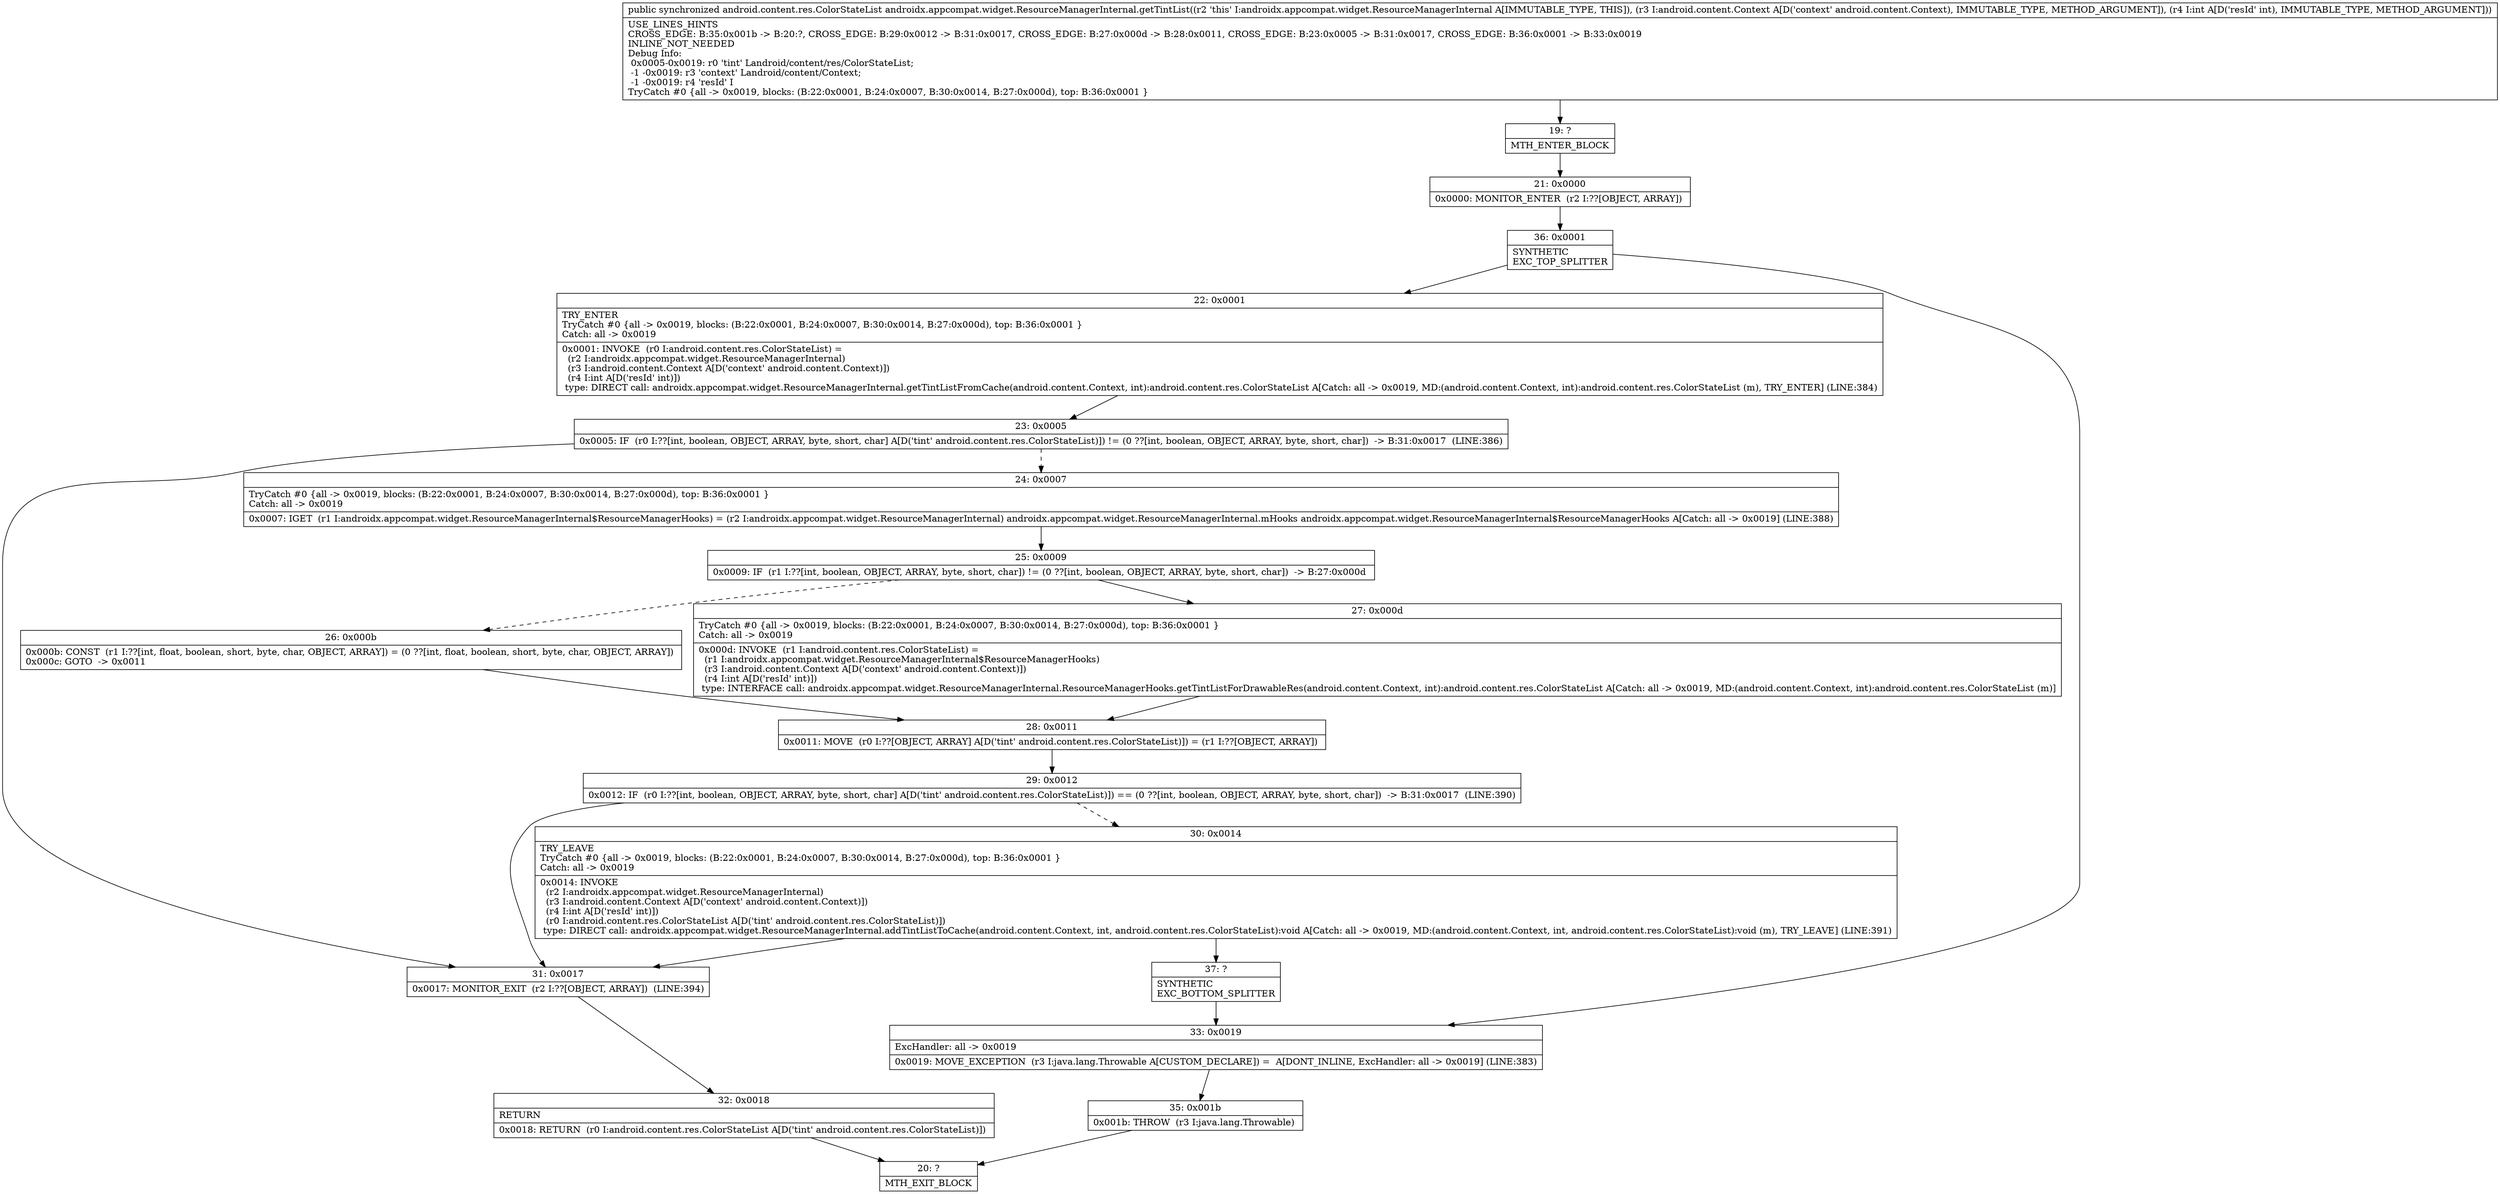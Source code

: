 digraph "CFG forandroidx.appcompat.widget.ResourceManagerInternal.getTintList(Landroid\/content\/Context;I)Landroid\/content\/res\/ColorStateList;" {
Node_19 [shape=record,label="{19\:\ ?|MTH_ENTER_BLOCK\l}"];
Node_21 [shape=record,label="{21\:\ 0x0000|0x0000: MONITOR_ENTER  (r2 I:??[OBJECT, ARRAY]) \l}"];
Node_36 [shape=record,label="{36\:\ 0x0001|SYNTHETIC\lEXC_TOP_SPLITTER\l}"];
Node_22 [shape=record,label="{22\:\ 0x0001|TRY_ENTER\lTryCatch #0 \{all \-\> 0x0019, blocks: (B:22:0x0001, B:24:0x0007, B:30:0x0014, B:27:0x000d), top: B:36:0x0001 \}\lCatch: all \-\> 0x0019\l|0x0001: INVOKE  (r0 I:android.content.res.ColorStateList) = \l  (r2 I:androidx.appcompat.widget.ResourceManagerInternal)\l  (r3 I:android.content.Context A[D('context' android.content.Context)])\l  (r4 I:int A[D('resId' int)])\l type: DIRECT call: androidx.appcompat.widget.ResourceManagerInternal.getTintListFromCache(android.content.Context, int):android.content.res.ColorStateList A[Catch: all \-\> 0x0019, MD:(android.content.Context, int):android.content.res.ColorStateList (m), TRY_ENTER] (LINE:384)\l}"];
Node_23 [shape=record,label="{23\:\ 0x0005|0x0005: IF  (r0 I:??[int, boolean, OBJECT, ARRAY, byte, short, char] A[D('tint' android.content.res.ColorStateList)]) != (0 ??[int, boolean, OBJECT, ARRAY, byte, short, char])  \-\> B:31:0x0017  (LINE:386)\l}"];
Node_24 [shape=record,label="{24\:\ 0x0007|TryCatch #0 \{all \-\> 0x0019, blocks: (B:22:0x0001, B:24:0x0007, B:30:0x0014, B:27:0x000d), top: B:36:0x0001 \}\lCatch: all \-\> 0x0019\l|0x0007: IGET  (r1 I:androidx.appcompat.widget.ResourceManagerInternal$ResourceManagerHooks) = (r2 I:androidx.appcompat.widget.ResourceManagerInternal) androidx.appcompat.widget.ResourceManagerInternal.mHooks androidx.appcompat.widget.ResourceManagerInternal$ResourceManagerHooks A[Catch: all \-\> 0x0019] (LINE:388)\l}"];
Node_25 [shape=record,label="{25\:\ 0x0009|0x0009: IF  (r1 I:??[int, boolean, OBJECT, ARRAY, byte, short, char]) != (0 ??[int, boolean, OBJECT, ARRAY, byte, short, char])  \-\> B:27:0x000d \l}"];
Node_26 [shape=record,label="{26\:\ 0x000b|0x000b: CONST  (r1 I:??[int, float, boolean, short, byte, char, OBJECT, ARRAY]) = (0 ??[int, float, boolean, short, byte, char, OBJECT, ARRAY]) \l0x000c: GOTO  \-\> 0x0011 \l}"];
Node_28 [shape=record,label="{28\:\ 0x0011|0x0011: MOVE  (r0 I:??[OBJECT, ARRAY] A[D('tint' android.content.res.ColorStateList)]) = (r1 I:??[OBJECT, ARRAY]) \l}"];
Node_29 [shape=record,label="{29\:\ 0x0012|0x0012: IF  (r0 I:??[int, boolean, OBJECT, ARRAY, byte, short, char] A[D('tint' android.content.res.ColorStateList)]) == (0 ??[int, boolean, OBJECT, ARRAY, byte, short, char])  \-\> B:31:0x0017  (LINE:390)\l}"];
Node_30 [shape=record,label="{30\:\ 0x0014|TRY_LEAVE\lTryCatch #0 \{all \-\> 0x0019, blocks: (B:22:0x0001, B:24:0x0007, B:30:0x0014, B:27:0x000d), top: B:36:0x0001 \}\lCatch: all \-\> 0x0019\l|0x0014: INVOKE  \l  (r2 I:androidx.appcompat.widget.ResourceManagerInternal)\l  (r3 I:android.content.Context A[D('context' android.content.Context)])\l  (r4 I:int A[D('resId' int)])\l  (r0 I:android.content.res.ColorStateList A[D('tint' android.content.res.ColorStateList)])\l type: DIRECT call: androidx.appcompat.widget.ResourceManagerInternal.addTintListToCache(android.content.Context, int, android.content.res.ColorStateList):void A[Catch: all \-\> 0x0019, MD:(android.content.Context, int, android.content.res.ColorStateList):void (m), TRY_LEAVE] (LINE:391)\l}"];
Node_37 [shape=record,label="{37\:\ ?|SYNTHETIC\lEXC_BOTTOM_SPLITTER\l}"];
Node_27 [shape=record,label="{27\:\ 0x000d|TryCatch #0 \{all \-\> 0x0019, blocks: (B:22:0x0001, B:24:0x0007, B:30:0x0014, B:27:0x000d), top: B:36:0x0001 \}\lCatch: all \-\> 0x0019\l|0x000d: INVOKE  (r1 I:android.content.res.ColorStateList) = \l  (r1 I:androidx.appcompat.widget.ResourceManagerInternal$ResourceManagerHooks)\l  (r3 I:android.content.Context A[D('context' android.content.Context)])\l  (r4 I:int A[D('resId' int)])\l type: INTERFACE call: androidx.appcompat.widget.ResourceManagerInternal.ResourceManagerHooks.getTintListForDrawableRes(android.content.Context, int):android.content.res.ColorStateList A[Catch: all \-\> 0x0019, MD:(android.content.Context, int):android.content.res.ColorStateList (m)]\l}"];
Node_31 [shape=record,label="{31\:\ 0x0017|0x0017: MONITOR_EXIT  (r2 I:??[OBJECT, ARRAY])  (LINE:394)\l}"];
Node_32 [shape=record,label="{32\:\ 0x0018|RETURN\l|0x0018: RETURN  (r0 I:android.content.res.ColorStateList A[D('tint' android.content.res.ColorStateList)]) \l}"];
Node_20 [shape=record,label="{20\:\ ?|MTH_EXIT_BLOCK\l}"];
Node_33 [shape=record,label="{33\:\ 0x0019|ExcHandler: all \-\> 0x0019\l|0x0019: MOVE_EXCEPTION  (r3 I:java.lang.Throwable A[CUSTOM_DECLARE]) =  A[DONT_INLINE, ExcHandler: all \-\> 0x0019] (LINE:383)\l}"];
Node_35 [shape=record,label="{35\:\ 0x001b|0x001b: THROW  (r3 I:java.lang.Throwable) \l}"];
MethodNode[shape=record,label="{public synchronized android.content.res.ColorStateList androidx.appcompat.widget.ResourceManagerInternal.getTintList((r2 'this' I:androidx.appcompat.widget.ResourceManagerInternal A[IMMUTABLE_TYPE, THIS]), (r3 I:android.content.Context A[D('context' android.content.Context), IMMUTABLE_TYPE, METHOD_ARGUMENT]), (r4 I:int A[D('resId' int), IMMUTABLE_TYPE, METHOD_ARGUMENT]))  | USE_LINES_HINTS\lCROSS_EDGE: B:35:0x001b \-\> B:20:?, CROSS_EDGE: B:29:0x0012 \-\> B:31:0x0017, CROSS_EDGE: B:27:0x000d \-\> B:28:0x0011, CROSS_EDGE: B:23:0x0005 \-\> B:31:0x0017, CROSS_EDGE: B:36:0x0001 \-\> B:33:0x0019\lINLINE_NOT_NEEDED\lDebug Info:\l  0x0005\-0x0019: r0 'tint' Landroid\/content\/res\/ColorStateList;\l  \-1 \-0x0019: r3 'context' Landroid\/content\/Context;\l  \-1 \-0x0019: r4 'resId' I\lTryCatch #0 \{all \-\> 0x0019, blocks: (B:22:0x0001, B:24:0x0007, B:30:0x0014, B:27:0x000d), top: B:36:0x0001 \}\l}"];
MethodNode -> Node_19;Node_19 -> Node_21;
Node_21 -> Node_36;
Node_36 -> Node_22;
Node_36 -> Node_33;
Node_22 -> Node_23;
Node_23 -> Node_24[style=dashed];
Node_23 -> Node_31;
Node_24 -> Node_25;
Node_25 -> Node_26[style=dashed];
Node_25 -> Node_27;
Node_26 -> Node_28;
Node_28 -> Node_29;
Node_29 -> Node_30[style=dashed];
Node_29 -> Node_31;
Node_30 -> Node_31;
Node_30 -> Node_37;
Node_37 -> Node_33;
Node_27 -> Node_28;
Node_31 -> Node_32;
Node_32 -> Node_20;
Node_33 -> Node_35;
Node_35 -> Node_20;
}

